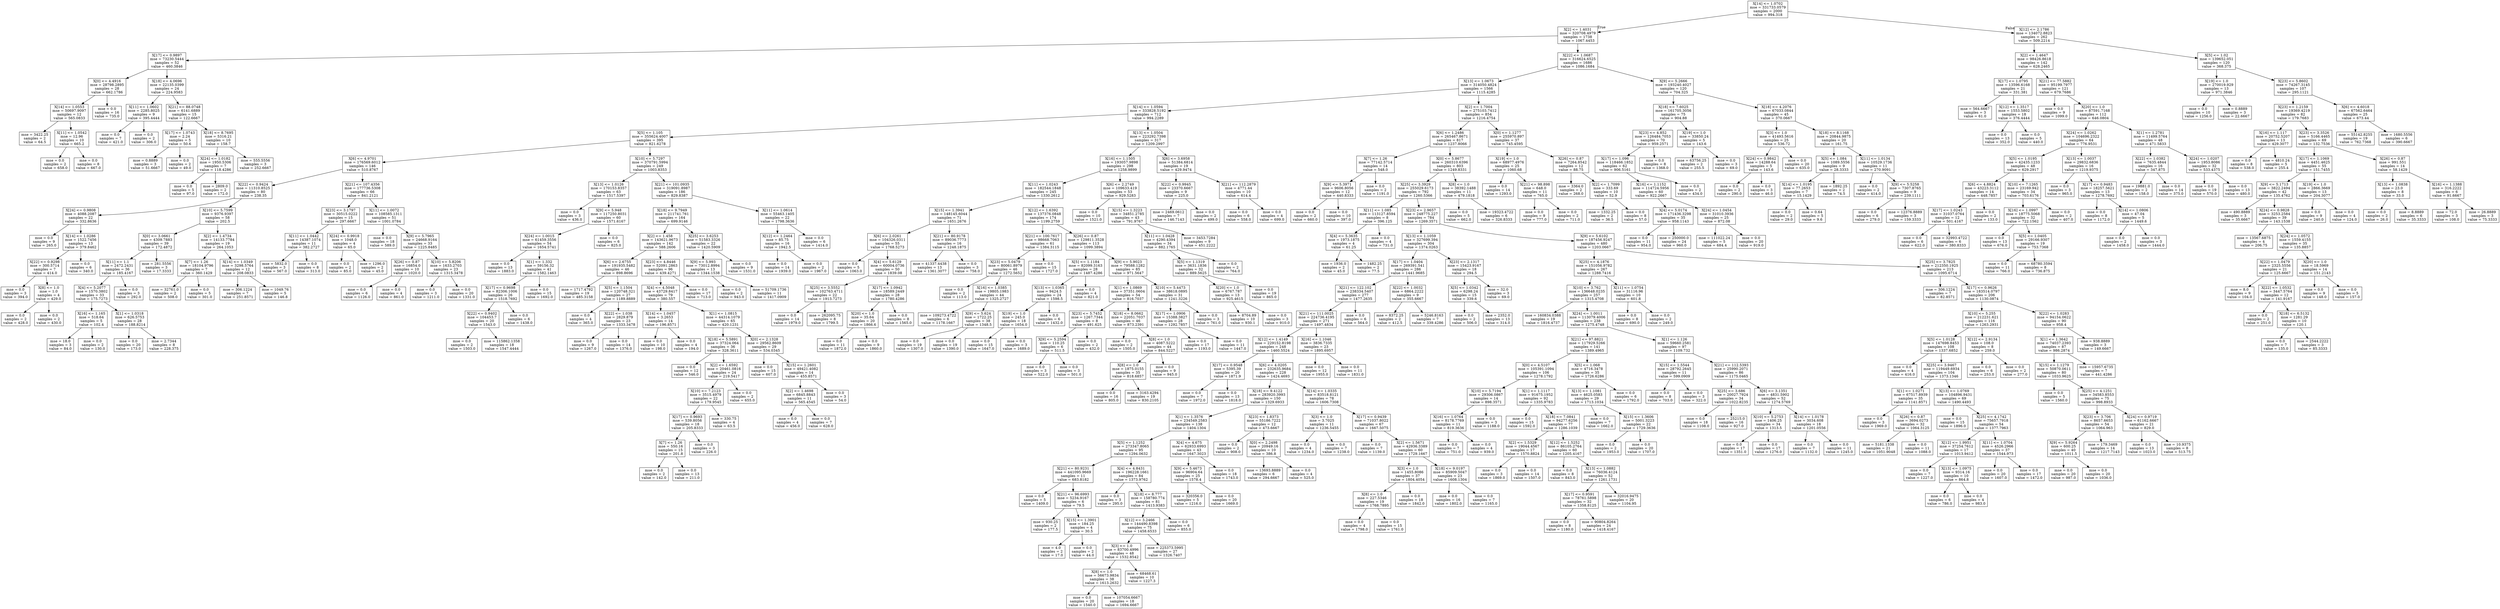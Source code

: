 digraph Tree {
node [shape=box] ;
0 [label="X[14] <= 1.0702\nmse = 331733.0579\nsamples = 2000\nvalue = 994.318"] ;
1 [label="X[2] <= 1.4031\nmse = 320708.4979\nsamples = 1738\nvalue = 1067.4453"] ;
0 -> 1 [labeldistance=2.5, labelangle=45, headlabel="True"] ;
2 [label="X[17] <= 0.9897\nmse = 73230.5444\nsamples = 52\nvalue = 460.3846"] ;
1 -> 2 ;
3 [label="X[0] <= 4.4916\nmse = 28798.2895\nsamples = 28\nvalue = 662.1786"] ;
2 -> 3 ;
4 [label="X[14] <= 1.0553\nmse = 50697.9097\nsamples = 12\nvalue = 565.0833"] ;
3 -> 4 ;
5 [label="mse = 3422.25\nsamples = 2\nvalue = 64.5"] ;
4 -> 5 ;
6 [label="X[11] <= 1.0542\nmse = 12.96\nsamples = 10\nvalue = 665.2"] ;
4 -> 6 ;
7 [label="mse = 0.0\nsamples = 2\nvalue = 658.0"] ;
6 -> 7 ;
8 [label="mse = 0.0\nsamples = 8\nvalue = 667.0"] ;
6 -> 8 ;
9 [label="mse = 0.0\nsamples = 16\nvalue = 735.0"] ;
3 -> 9 ;
10 [label="X[18] <= 4.0696\nmse = 22135.0399\nsamples = 24\nvalue = 224.9583"] ;
2 -> 10 ;
11 [label="X[11] <= 1.0602\nmse = 2285.8025\nsamples = 9\nvalue = 395.4444"] ;
10 -> 11 ;
12 [label="mse = 0.0\nsamples = 7\nvalue = 421.0"] ;
11 -> 12 ;
13 [label="mse = 0.0\nsamples = 2\nvalue = 306.0"] ;
11 -> 13 ;
14 [label="X[21] <= 88.0748\nmse = 6141.6889\nsamples = 15\nvalue = 122.6667"] ;
10 -> 14 ;
15 [label="X[17] <= 1.0743\nmse = 2.24\nsamples = 5\nvalue = 50.6"] ;
14 -> 15 ;
16 [label="mse = 0.8889\nsamples = 3\nvalue = 51.6667"] ;
15 -> 16 ;
17 [label="mse = 0.0\nsamples = 2\nvalue = 49.0"] ;
15 -> 17 ;
18 [label="X[18] <= 8.7695\nmse = 5316.21\nsamples = 10\nvalue = 158.7"] ;
14 -> 18 ;
19 [label="X[24] <= 1.0182\nmse = 1950.5306\nsamples = 7\nvalue = 118.4286"] ;
18 -> 19 ;
20 [label="mse = 0.0\nsamples = 5\nvalue = 97.0"] ;
19 -> 20 ;
21 [label="mse = 2809.0\nsamples = 2\nvalue = 172.0"] ;
19 -> 21 ;
22 [label="mse = 555.5556\nsamples = 3\nvalue = 252.6667"] ;
18 -> 22 ;
23 [label="X[22] <= 1.0687\nmse = 316624.6525\nsamples = 1686\nvalue = 1086.1684"] ;
1 -> 23 ;
24 [label="X[13] <= 1.0673\nmse = 314050.4824\nsamples = 1566\nvalue = 1115.4285"] ;
23 -> 24 ;
25 [label="X[14] <= 1.0594\nmse = 333828.5192\nsamples = 712\nvalue = 994.2289"] ;
24 -> 25 ;
26 [label="X[5] <= 1.105\nmse = 355624.4007\nsamples = 395\nvalue = 821.6278"] ;
25 -> 26 ;
27 [label="X[6] <= 4.9701\nmse = 176569.6012\nsamples = 146\nvalue = 510.8767"] ;
26 -> 27 ;
28 [label="X[22] <= 0.9424\nmse = 11310.8525\nsamples = 80\nvalue = 238.35"] ;
27 -> 28 ;
29 [label="X[24] <= 0.9808\nmse = 4088.2087\nsamples = 22\nvalue = 332.8636"] ;
28 -> 29 ;
30 [label="mse = 0.0\nsamples = 9\nvalue = 265.0"] ;
29 -> 30 ;
31 [label="X[14] <= 1.0286\nmse = 1522.7456\nsamples = 13\nvalue = 379.8462"] ;
29 -> 31 ;
32 [label="X[22] <= 0.9298\nmse = 300.5714\nsamples = 7\nvalue = 414.0"] ;
31 -> 32 ;
33 [label="mse = 0.0\nsamples = 3\nvalue = 394.0"] ;
32 -> 33 ;
34 [label="X[8] <= 1.0\nmse = 1.0\nsamples = 4\nvalue = 429.0"] ;
32 -> 34 ;
35 [label="mse = 0.0\nsamples = 2\nvalue = 428.0"] ;
34 -> 35 ;
36 [label="mse = 0.0\nsamples = 2\nvalue = 430.0"] ;
34 -> 36 ;
37 [label="mse = 0.0\nsamples = 6\nvalue = 340.0"] ;
31 -> 37 ;
38 [label="X[10] <= 5.7599\nmse = 9376.9397\nsamples = 58\nvalue = 202.5"] ;
28 -> 38 ;
39 [label="X[0] <= 3.0661\nmse = 4309.7883\nsamples = 39\nvalue = 172.4872"] ;
38 -> 39 ;
40 [label="X[11] <= 1.1\nmse = 2472.2431\nsamples = 36\nvalue = 185.4167"] ;
39 -> 40 ;
41 [label="X[4] <= 5.2077\nmse = 1570.3802\nsamples = 33\nvalue = 175.7273"] ;
40 -> 41 ;
42 [label="X[16] <= 1.165\nmse = 518.64\nsamples = 5\nvalue = 102.4"] ;
41 -> 42 ;
43 [label="mse = 18.0\nsamples = 3\nvalue = 84.0"] ;
42 -> 43 ;
44 [label="mse = 0.0\nsamples = 2\nvalue = 130.0"] ;
42 -> 44 ;
45 [label="X[1] <= 1.0318\nmse = 626.5753\nsamples = 28\nvalue = 188.8214"] ;
41 -> 45 ;
46 [label="mse = 0.0\nsamples = 20\nvalue = 173.0"] ;
45 -> 46 ;
47 [label="mse = 2.7344\nsamples = 8\nvalue = 228.375"] ;
45 -> 47 ;
48 [label="mse = 0.0\nsamples = 3\nvalue = 292.0"] ;
40 -> 48 ;
49 [label="mse = 281.5556\nsamples = 3\nvalue = 17.3333"] ;
39 -> 49 ;
50 [label="X[2] <= 1.4734\nmse = 14133.7784\nsamples = 19\nvalue = 264.1053"] ;
38 -> 50 ;
51 [label="X[7] <= 1.26\nmse = 18104.9796\nsamples = 7\nvalue = 360.1429"] ;
50 -> 51 ;
52 [label="mse = 32761.0\nsamples = 2\nvalue = 508.0"] ;
51 -> 52 ;
53 [label="mse = 0.0\nsamples = 5\nvalue = 301.0"] ;
51 -> 53 ;
54 [label="X[14] <= 1.0349\nmse = 3298.5764\nsamples = 12\nvalue = 208.0833"] ;
50 -> 54 ;
55 [label="mse = 306.1224\nsamples = 7\nvalue = 251.8571"] ;
54 -> 55 ;
56 [label="mse = 1049.76\nsamples = 5\nvalue = 146.8"] ;
54 -> 56 ;
57 [label="X[21] <= 107.4356\nmse = 177736.5308\nsamples = 66\nvalue = 841.2121"] ;
27 -> 57 ;
58 [label="X[23] <= 3.1797\nmse = 30515.0222\nsamples = 15\nvalue = 297.6667"] ;
57 -> 58 ;
59 [label="X[11] <= 1.0442\nmse = 14387.1074\nsamples = 11\nvalue = 382.2727"] ;
58 -> 59 ;
60 [label="mse = 5832.0\nsamples = 3\nvalue = 567.0"] ;
59 -> 60 ;
61 [label="mse = 0.0\nsamples = 8\nvalue = 313.0"] ;
59 -> 61 ;
62 [label="X[24] <= 0.9918\nmse = 1048.0\nsamples = 4\nvalue = 65.0"] ;
58 -> 62 ;
63 [label="mse = 0.0\nsamples = 2\nvalue = 85.0"] ;
62 -> 63 ;
64 [label="mse = 1296.0\nsamples = 2\nvalue = 45.0"] ;
62 -> 64 ;
65 [label="X[11] <= 1.0072\nmse = 108585.1311\nsamples = 51\nvalue = 1001.0784"] ;
57 -> 65 ;
66 [label="mse = 0.0\nsamples = 18\nvalue = 589.0"] ;
65 -> 66 ;
67 [label="X[9] <= 5.7965\nmse = 24668.9164\nsamples = 33\nvalue = 1225.8485"] ;
65 -> 67 ;
68 [label="X[26] <= 0.87\nmse = 16854.0\nsamples = 10\nvalue = 1020.0"] ;
67 -> 68 ;
69 [label="mse = 0.0\nsamples = 6\nvalue = 1126.0"] ;
68 -> 69 ;
70 [label="mse = 0.0\nsamples = 4\nvalue = 861.0"] ;
68 -> 70 ;
71 [label="X[10] <= 5.8206\nmse = 1633.2703\nsamples = 23\nvalue = 1315.3478"] ;
67 -> 71 ;
72 [label="mse = 0.0\nsamples = 3\nvalue = 1211.0"] ;
71 -> 72 ;
73 [label="mse = 0.0\nsamples = 20\nvalue = 1331.0"] ;
71 -> 73 ;
74 [label="X[10] <= 5.7297\nmse = 370791.5994\nsamples = 249\nvalue = 1003.8353"] ;
26 -> 74 ;
75 [label="X[13] <= 1.0126\nmse = 170153.8357\nsamples = 63\nvalue = 1517.5397"] ;
74 -> 75 ;
76 [label="mse = 0.0\nsamples = 3\nvalue = 436.0"] ;
75 -> 76 ;
77 [label="X[9] <= 5.948\nmse = 117250.8031\nsamples = 60\nvalue = 1571.6167"] ;
75 -> 77 ;
78 [label="X[24] <= 1.0015\nmse = 61459.3556\nsamples = 54\nvalue = 1654.5741"] ;
77 -> 78 ;
79 [label="mse = 0.0\nsamples = 13\nvalue = 1883.0"] ;
78 -> 79 ;
80 [label="X[1] <= 1.332\nmse = 59156.32\nsamples = 41\nvalue = 1582.1463"] ;
78 -> 80 ;
81 [label="X[17] <= 0.9698\nmse = 82306.1006\nsamples = 26\nvalue = 1518.7692"] ;
80 -> 81 ;
82 [label="X[22] <= 0.9402\nmse = 104453.7\nsamples = 20\nvalue = 1543.0"] ;
81 -> 82 ;
83 [label="mse = 0.0\nsamples = 2\nvalue = 1503.0"] ;
82 -> 83 ;
84 [label="mse = 115862.1358\nsamples = 18\nvalue = 1547.4444"] ;
82 -> 84 ;
85 [label="mse = 0.0\nsamples = 6\nvalue = 1438.0"] ;
81 -> 85 ;
86 [label="mse = 0.0\nsamples = 15\nvalue = 1692.0"] ;
80 -> 86 ;
87 [label="mse = 0.0\nsamples = 6\nvalue = 825.0"] ;
77 -> 87 ;
88 [label="X[21] <= 101.0935\nmse = 319091.8987\nsamples = 186\nvalue = 829.8387"] ;
74 -> 88 ;
89 [label="X[18] <= 9.7949\nmse = 211741.761\nsamples = 164\nvalue = 699.9146"] ;
88 -> 89 ;
90 [label="X[2] <= 1.458\nmse = 143621.9673\nsamples = 142\nvalue = 588.2606"] ;
89 -> 90 ;
91 [label="X[6] <= 2.6755\nmse = 191935.5482\nsamples = 46\nvalue = 898.8696"] ;
90 -> 91 ;
92 [label="mse = 1717.4792\nsamples = 19\nvalue = 485.3158"] ;
91 -> 92 ;
93 [label="X[5] <= 1.1504\nmse = 120748.321\nsamples = 27\nvalue = 1189.8889"] ;
91 -> 93 ;
94 [label="mse = 0.0\nsamples = 4\nvalue = 365.0"] ;
93 -> 94 ;
95 [label="X[22] <= 1.038\nmse = 2829.879\nsamples = 23\nvalue = 1333.3478"] ;
93 -> 95 ;
96 [label="mse = 0.0\nsamples = 9\nvalue = 1267.0"] ;
95 -> 96 ;
97 [label="mse = 0.0\nsamples = 14\nvalue = 1376.0"] ;
95 -> 97 ;
98 [label="X[23] <= 4.8446\nmse = 52091.2863\nsamples = 96\nvalue = 439.4271"] ;
90 -> 98 ;
99 [label="X[4] <= 4.5048\nmse = 43729.8417\nsamples = 79\nvalue = 380.557"] ;
98 -> 99 ;
100 [label="X[14] <= 1.0457\nmse = 3.2653\nsamples = 14\nvalue = 196.8571"] ;
99 -> 100 ;
101 [label="mse = 0.0\nsamples = 10\nvalue = 198.0"] ;
100 -> 101 ;
102 [label="mse = 0.0\nsamples = 4\nvalue = 194.0"] ;
100 -> 102 ;
103 [label="X[1] <= 1.0815\nmse = 44314.1079\nsamples = 65\nvalue = 420.1231"] ;
99 -> 103 ;
104 [label="X[18] <= 5.5891\nmse = 37324.064\nsamples = 36\nvalue = 328.3611"] ;
103 -> 104 ;
105 [label="mse = 0.0\nsamples = 12\nvalue = 546.0"] ;
104 -> 105 ;
106 [label="X[2] <= 1.6592\nmse = 20461.0816\nsamples = 24\nvalue = 219.5417"] ;
104 -> 106 ;
107 [label="X[10] <= 7.2123\nmse = 3515.4979\nsamples = 22\nvalue = 179.9545"] ;
106 -> 107 ;
108 [label="X[17] <= 0.9693\nmse = 539.8056\nsamples = 18\nvalue = 205.8333"] ;
107 -> 108 ;
109 [label="X[7] <= 1.26\nmse = 550.16\nsamples = 15\nvalue = 201.8"] ;
108 -> 109 ;
110 [label="mse = 0.0\nsamples = 2\nvalue = 142.0"] ;
109 -> 110 ;
111 [label="mse = 0.0\nsamples = 13\nvalue = 211.0"] ;
109 -> 111 ;
112 [label="mse = 0.0\nsamples = 3\nvalue = 226.0"] ;
108 -> 112 ;
113 [label="mse = 330.75\nsamples = 4\nvalue = 63.5"] ;
107 -> 113 ;
114 [label="mse = 0.0\nsamples = 2\nvalue = 655.0"] ;
106 -> 114 ;
115 [label="X[0] <= 2.1328\nmse = 29562.8609\nsamples = 29\nvalue = 534.0345"] ;
103 -> 115 ;
116 [label="mse = 0.0\nsamples = 15\nvalue = 607.0"] ;
115 -> 116 ;
117 [label="X[15] <= 1.2601\nmse = 49421.4082\nsamples = 14\nvalue = 455.8571"] ;
115 -> 117 ;
118 [label="X[2] <= 1.4698\nmse = 6845.8843\nsamples = 11\nvalue = 565.4545"] ;
117 -> 118 ;
119 [label="mse = 0.0\nsamples = 4\nvalue = 456.0"] ;
118 -> 119 ;
120 [label="mse = 0.0\nsamples = 7\nvalue = 628.0"] ;
118 -> 120 ;
121 [label="mse = 0.0\nsamples = 3\nvalue = 54.0"] ;
117 -> 121 ;
122 [label="mse = 0.0\nsamples = 17\nvalue = 713.0"] ;
98 -> 122 ;
123 [label="X[25] <= 3.6253\nmse = 51583.3326\nsamples = 22\nvalue = 1420.5909"] ;
89 -> 123 ;
124 [label="X[9] <= 5.993\nmse = 73012.8994\nsamples = 13\nvalue = 1344.1538"] ;
123 -> 124 ;
125 [label="mse = 0.0\nsamples = 2\nvalue = 943.0"] ;
124 -> 125 ;
126 [label="mse = 51709.1736\nsamples = 11\nvalue = 1417.0909"] ;
124 -> 126 ;
127 [label="mse = 0.0\nsamples = 9\nvalue = 1531.0"] ;
123 -> 127 ;
128 [label="X[11] <= 1.0614\nmse = 55463.1405\nsamples = 22\nvalue = 1798.3636"] ;
88 -> 128 ;
129 [label="X[12] <= 1.2464\nmse = 85.75\nsamples = 16\nvalue = 1942.5"] ;
128 -> 129 ;
130 [label="mse = 0.0\nsamples = 14\nvalue = 1939.0"] ;
129 -> 130 ;
131 [label="mse = 0.0\nsamples = 2\nvalue = 1967.0"] ;
129 -> 131 ;
132 [label="mse = 0.0\nsamples = 6\nvalue = 1414.0"] ;
128 -> 132 ;
133 [label="X[13] <= 1.0504\nmse = 223292.7398\nsamples = 317\nvalue = 1209.2997"] ;
25 -> 133 ;
134 [label="X[16] <= 1.1505\nmse = 193057.9898\nsamples = 298\nvalue = 1258.9899"] ;
133 -> 134 ;
135 [label="X[11] <= 1.0243\nmse = 182544.1848\nsamples = 245\nvalue = 1330.2612"] ;
134 -> 135 ;
136 [label="X[15] <= 1.3941\nmse = 148145.6044\nsamples = 71\nvalue = 1651.2676"] ;
135 -> 136 ;
137 [label="X[6] <= 2.0261\nmse = 104326.0311\nsamples = 55\nvalue = 1768.5273"] ;
136 -> 137 ;
138 [label="mse = 0.0\nsamples = 5\nvalue = 1063.0"] ;
137 -> 138 ;
139 [label="X[4] <= 5.6129\nmse = 60004.0736\nsamples = 50\nvalue = 1839.08"] ;
137 -> 139 ;
140 [label="X[25] <= 3.5552\nmse = 102763.4711\nsamples = 22\nvalue = 1913.7273"] ;
139 -> 140 ;
141 [label="mse = 0.0\nsamples = 14\nvalue = 1979.0"] ;
140 -> 141 ;
142 [label="mse = 262095.75\nsamples = 8\nvalue = 1799.5"] ;
140 -> 142 ;
143 [label="X[17] <= 1.0942\nmse = 18589.2449\nsamples = 28\nvalue = 1780.4286"] ;
139 -> 143 ;
144 [label="X[20] <= 1.0\nmse = 35.64\nsamples = 20\nvalue = 1866.6"] ;
143 -> 144 ;
145 [label="mse = 0.0\nsamples = 11\nvalue = 1872.0"] ;
144 -> 145 ;
146 [label="mse = 0.0\nsamples = 9\nvalue = 1860.0"] ;
144 -> 146 ;
147 [label="mse = 0.0\nsamples = 8\nvalue = 1565.0"] ;
143 -> 147 ;
148 [label="X[21] <= 80.9178\nmse = 89036.7773\nsamples = 16\nvalue = 1248.1875"] ;
136 -> 148 ;
149 [label="mse = 41337.4438\nsamples = 13\nvalue = 1361.3077"] ;
148 -> 149 ;
150 [label="mse = 0.0\nsamples = 3\nvalue = 758.0"] ;
148 -> 150 ;
151 [label="X[12] <= 1.6392\nmse = 137376.0848\nsamples = 174\nvalue = 1199.2759"] ;
135 -> 151 ;
152 [label="X[21] <= 100.7617\nmse = 98668.7063\nsamples = 61\nvalue = 1384.3115"] ;
151 -> 152 ;
153 [label="X[23] <= 5.0479\nmse = 80061.8979\nsamples = 46\nvalue = 1272.5652"] ;
152 -> 153 ;
154 [label="mse = 0.0\nsamples = 2\nvalue = 113.0"] ;
153 -> 154 ;
155 [label="X[16] <= 1.0385\nmse = 19805.1983\nsamples = 44\nvalue = 1325.2727"] ;
153 -> 155 ;
156 [label="mse = 109273.4722\nsamples = 6\nvalue = 1178.1667"] ;
155 -> 156 ;
157 [label="X[9] <= 5.624\nmse = 1722.25\nsamples = 38\nvalue = 1348.5"] ;
155 -> 157 ;
158 [label="mse = 0.0\nsamples = 19\nvalue = 1307.0"] ;
157 -> 158 ;
159 [label="mse = 0.0\nsamples = 19\nvalue = 1390.0"] ;
157 -> 159 ;
160 [label="mse = 0.0\nsamples = 15\nvalue = 1727.0"] ;
152 -> 160 ;
161 [label="X[26] <= 0.87\nmse = 129811.3528\nsamples = 113\nvalue = 1099.3894"] ;
151 -> 161 ;
162 [label="X[5] <= 1.1184\nmse = 82099.3163\nsamples = 28\nvalue = 1487.4286"] ;
161 -> 162 ;
163 [label="X[13] <= 1.0365\nmse = 9424.5\nsamples = 24\nvalue = 1598.5"] ;
162 -> 163 ;
164 [label="X[19] <= 1.0\nmse = 245.0\nsamples = 18\nvalue = 1654.0"] ;
163 -> 164 ;
165 [label="mse = 0.0\nsamples = 15\nvalue = 1647.0"] ;
164 -> 165 ;
166 [label="mse = 0.0\nsamples = 3\nvalue = 1689.0"] ;
164 -> 166 ;
167 [label="mse = 0.0\nsamples = 6\nvalue = 1432.0"] ;
163 -> 167 ;
168 [label="mse = 0.0\nsamples = 4\nvalue = 821.0"] ;
162 -> 168 ;
169 [label="X[9] <= 5.9023\nmse = 79588.1282\nsamples = 85\nvalue = 971.5647"] ;
161 -> 169 ;
170 [label="X[1] <= 1.0869\nmse = 37351.0604\nsamples = 54\nvalue = 816.7037"] ;
169 -> 170 ;
171 [label="X[23] <= 5.7452\nmse = 1267.7344\nsamples = 8\nvalue = 491.625"] ;
170 -> 171 ;
172 [label="X[9] <= 5.2594\nmse = 110.25\nsamples = 6\nvalue = 511.5"] ;
171 -> 172 ;
173 [label="mse = 0.0\nsamples = 3\nvalue = 522.0"] ;
172 -> 173 ;
174 [label="mse = 0.0\nsamples = 3\nvalue = 501.0"] ;
172 -> 174 ;
175 [label="mse = 0.0\nsamples = 2\nvalue = 432.0"] ;
171 -> 175 ;
176 [label="X[18] <= 8.0662\nmse = 22051.7037\nsamples = 46\nvalue = 873.2391"] ;
170 -> 176 ;
177 [label="mse = 0.0\nsamples = 2\nvalue = 1505.0"] ;
176 -> 177 ;
178 [label="X[8] <= 1.0\nmse = 4087.5222\nsamples = 44\nvalue = 844.5227"] ;
176 -> 178 ;
179 [label="X[8] <= 1.0\nmse = 1875.0155\nsamples = 35\nvalue = 818.6857"] ;
178 -> 179 ;
180 [label="mse = 0.0\nsamples = 16\nvalue = 805.0"] ;
179 -> 180 ;
181 [label="mse = 3163.4294\nsamples = 19\nvalue = 830.2105"] ;
179 -> 181 ;
182 [label="mse = 0.0\nsamples = 9\nvalue = 945.0"] ;
178 -> 182 ;
183 [label="X[10] <= 5.4473\nmse = 38618.0895\nsamples = 31\nvalue = 1241.3226"] ;
169 -> 183 ;
184 [label="X[17] <= 1.0906\nmse = 15388.3827\nsamples = 28\nvalue = 1292.7857"] ;
183 -> 184 ;
185 [label="mse = 0.0\nsamples = 17\nvalue = 1193.0"] ;
184 -> 185 ;
186 [label="mse = 0.0\nsamples = 11\nvalue = 1447.0"] ;
184 -> 186 ;
187 [label="mse = 0.0\nsamples = 3\nvalue = 761.0"] ;
183 -> 187 ;
188 [label="X[6] <= 2.2749\nmse = 109633.419\nsamples = 53\nvalue = 929.5283"] ;
134 -> 188 ;
189 [label="mse = 0.0\nsamples = 10\nvalue = 1521.0"] ;
188 -> 189 ;
190 [label="X[15] <= 1.3223\nmse = 34851.2785\nsamples = 43\nvalue = 791.9767"] ;
188 -> 190 ;
191 [label="X[11] <= 1.0428\nmse = 4290.4394\nsamples = 34\nvalue = 882.1765"] ;
190 -> 191 ;
192 [label="X[5] <= 1.1319\nmse = 3631.1836\nsamples = 32\nvalue = 889.5625"] ;
191 -> 192 ;
193 [label="X[20] <= 1.0\nmse = 6767.787\nsamples = 13\nvalue = 925.4615"] ;
192 -> 193 ;
194 [label="mse = 8704.89\nsamples = 10\nvalue = 930.1"] ;
193 -> 194 ;
195 [label="mse = 0.0\nsamples = 3\nvalue = 910.0"] ;
193 -> 195 ;
196 [label="mse = 0.0\nsamples = 19\nvalue = 865.0"] ;
192 -> 196 ;
197 [label="mse = 0.0\nsamples = 2\nvalue = 764.0"] ;
191 -> 197 ;
198 [label="mse = 3453.7284\nsamples = 9\nvalue = 451.2222"] ;
190 -> 198 ;
199 [label="X[6] <= 3.6958\nmse = 51384.6814\nsamples = 19\nvalue = 429.9474"] ;
133 -> 199 ;
200 [label="X[22] <= 0.9945\nmse = 23370.6667\nsamples = 9\nvalue = 225.0"] ;
199 -> 200 ;
201 [label="mse = 2469.0612\nsamples = 7\nvalue = 146.7143"] ;
200 -> 201 ;
202 [label="mse = 0.0\nsamples = 2\nvalue = 499.0"] ;
200 -> 202 ;
203 [label="X[21] <= 112.2879\nmse = 4771.44\nsamples = 10\nvalue = 614.4"] ;
199 -> 203 ;
204 [label="mse = 0.0\nsamples = 6\nvalue = 558.0"] ;
203 -> 204 ;
205 [label="mse = 0.0\nsamples = 4\nvalue = 699.0"] ;
203 -> 205 ;
206 [label="X[2] <= 1.7004\nmse = 275103.7412\nsamples = 854\nvalue = 1216.4754"] ;
24 -> 206 ;
207 [label="X[6] <= 1.2486\nmse = 265467.8671\nsamples = 817\nvalue = 1237.8066"] ;
206 -> 207 ;
208 [label="X[7] <= 1.26\nmse = 77142.5714\nsamples = 14\nvalue = 548.0"] ;
207 -> 208 ;
209 [label="X[9] <= 5.3971\nmse = 9606.8056\nsamples = 12\nvalue = 440.8333"] ;
208 -> 209 ;
210 [label="mse = 0.0\nsamples = 2\nvalue = 660.0"] ;
209 -> 210 ;
211 [label="mse = 0.0\nsamples = 10\nvalue = 397.0"] ;
209 -> 211 ;
212 [label="mse = 0.0\nsamples = 2\nvalue = 1191.0"] ;
208 -> 212 ;
213 [label="X[0] <= 5.8677\nmse = 260310.6396\nsamples = 803\nvalue = 1249.8331"] ;
207 -> 213 ;
214 [label="X[25] <= 3.3929\nmse = 255029.6173\nsamples = 792\nvalue = 1260.5366"] ;
213 -> 214 ;
215 [label="X[11] <= 1.085\nmse = 113127.8594\nsamples = 8\nvalue = 396.125"] ;
214 -> 215 ;
216 [label="X[4] <= 5.3635\nmse = 1973.1875\nsamples = 4\nvalue = 61.25"] ;
215 -> 216 ;
217 [label="mse = 1936.0\nsamples = 2\nvalue = 45.0"] ;
216 -> 217 ;
218 [label="mse = 1482.25\nsamples = 2\nvalue = 77.5"] ;
216 -> 218 ;
219 [label="mse = 0.0\nsamples = 4\nvalue = 731.0"] ;
215 -> 219 ;
220 [label="X[23] <= 2.9657\nmse = 248775.227\nsamples = 784\nvalue = 1269.3571"] ;
214 -> 220 ;
221 [label="X[13] <= 1.1059\nmse = 327699.394\nsamples = 304\nvalue = 1374.0263"] ;
220 -> 221 ;
222 [label="X[17] <= 1.0404\nmse = 269391.541\nsamples = 286\nvalue = 1441.9685"] ;
221 -> 222 ;
223 [label="X[21] <= 122.102\nmse = 238334.5407\nsamples = 277\nvalue = 1477.2635"] ;
222 -> 223 ;
224 [label="X[21] <= 111.0025\nmse = 224736.4195\nsamples = 271\nvalue = 1497.4834"] ;
223 -> 224 ;
225 [label="X[12] <= 1.4149\nmse = 229152.8198\nsamples = 248\nvalue = 1460.5524"] ;
224 -> 225 ;
226 [label="X[17] <= 0.9548\nmse = 5395.39\nsamples = 20\nvalue = 1871.9"] ;
225 -> 226 ;
227 [label="mse = 0.0\nsamples = 7\nvalue = 1972.0"] ;
226 -> 227 ;
228 [label="mse = 0.0\nsamples = 13\nvalue = 1818.0"] ;
226 -> 228 ;
229 [label="X[6] <= 4.0205\nmse = 232635.9684\nsamples = 228\nvalue = 1424.4693"] ;
225 -> 229 ;
230 [label="X[18] <= 9.4122\nmse = 283920.3993\nsamples = 150\nvalue = 1329.6933"] ;
229 -> 230 ;
231 [label="X[1] <= 1.3576\nmse = 234549.2583\nsamples = 138\nvalue = 1404.1304"] ;
230 -> 231 ;
232 [label="X[5] <= 1.1252\nmse = 273347.8065\nsamples = 95\nvalue = 1294.0632"] ;
231 -> 232 ;
233 [label="X[21] <= 80.9231\nmse = 441095.9669\nsamples = 11\nvalue = 683.8182"] ;
232 -> 233 ;
234 [label="mse = 0.0\nsamples = 5\nvalue = 1409.0"] ;
233 -> 234 ;
235 [label="X[21] <= 96.6993\nmse = 5234.9167\nsamples = 6\nvalue = 79.5"] ;
233 -> 235 ;
236 [label="mse = 930.25\nsamples = 2\nvalue = 177.5"] ;
235 -> 236 ;
237 [label="X[15] <= 1.3901\nmse = 184.25\nsamples = 4\nvalue = 30.5"] ;
235 -> 237 ;
238 [label="mse = 4.0\nsamples = 2\nvalue = 17.0"] ;
237 -> 238 ;
239 [label="mse = 0.0\nsamples = 2\nvalue = 44.0"] ;
237 -> 239 ;
240 [label="X[4] <= 4.8431\nmse = 196228.1661\nsamples = 84\nvalue = 1373.9762"] ;
232 -> 240 ;
241 [label="mse = 0.0\nsamples = 3\nvalue = 295.0"] ;
240 -> 241 ;
242 [label="X[18] <= 8.777\nmse = 158780.774\nsamples = 81\nvalue = 1413.9383"] ;
240 -> 242 ;
243 [label="X[12] <= 3.2466\nmse = 144490.8398\nsamples = 75\nvalue = 1458.6533"] ;
242 -> 243 ;
244 [label="X[3] <= 1.0\nmse = 83700.4996\nsamples = 48\nvalue = 1532.8542"] ;
243 -> 244 ;
245 [label="X[8] <= 1.0\nmse = 56673.9834\nsamples = 38\nvalue = 1613.2632"] ;
244 -> 245 ;
246 [label="mse = 0.0\nsamples = 20\nvalue = 1540.0"] ;
245 -> 246 ;
247 [label="mse = 107054.6667\nsamples = 18\nvalue = 1694.6667"] ;
245 -> 247 ;
248 [label="mse = 68468.61\nsamples = 10\nvalue = 1227.3"] ;
244 -> 248 ;
249 [label="mse = 225373.5995\nsamples = 27\nvalue = 1326.7407"] ;
243 -> 249 ;
250 [label="mse = 0.0\nsamples = 6\nvalue = 855.0"] ;
242 -> 250 ;
251 [label="X[4] <= 4.675\nmse = 62933.6993\nsamples = 43\nvalue = 1647.3023"] ;
231 -> 251 ;
252 [label="X[9] <= 5.4673\nmse = 96904.64\nsamples = 25\nvalue = 1578.4"] ;
251 -> 252 ;
253 [label="mse = 320356.0\nsamples = 5\nvalue = 1216.0"] ;
252 -> 253 ;
254 [label="mse = 0.0\nsamples = 20\nvalue = 1669.0"] ;
252 -> 254 ;
255 [label="mse = 0.0\nsamples = 18\nvalue = 1743.0"] ;
251 -> 255 ;
256 [label="X[23] <= 1.8373\nmse = 55186.7222\nsamples = 12\nvalue = 473.6667"] ;
230 -> 256 ;
257 [label="mse = 0.0\nsamples = 2\nvalue = 908.0"] ;
256 -> 257 ;
258 [label="X[0] <= 2.2498\nmse = 20949.16\nsamples = 10\nvalue = 386.8"] ;
256 -> 258 ;
259 [label="mse = 13693.8889\nsamples = 6\nvalue = 294.6667"] ;
258 -> 259 ;
260 [label="mse = 0.0\nsamples = 4\nvalue = 525.0"] ;
258 -> 260 ;
261 [label="X[14] <= 1.0335\nmse = 83518.8121\nsamples = 78\nvalue = 1606.7308"] ;
229 -> 261 ;
262 [label="X[3] <= 1.0\nmse = 3.7025\nsamples = 11\nvalue = 1236.5455"] ;
261 -> 262 ;
263 [label="mse = 0.0\nsamples = 4\nvalue = 1234.0"] ;
262 -> 263 ;
264 [label="mse = 0.0\nsamples = 7\nvalue = 1238.0"] ;
262 -> 264 ;
265 [label="X[17] <= 0.9439\nmse = 71037.8022\nsamples = 67\nvalue = 1667.5075"] ;
261 -> 265 ;
266 [label="mse = 0.0\nsamples = 7\nvalue = 1139.0"] ;
265 -> 266 ;
267 [label="X[2] <= 1.5671\nmse = 42936.3389\nsamples = 60\nvalue = 1729.1667"] ;
265 -> 267 ;
268 [label="X[3] <= 1.0\nmse = 1455.8086\nsamples = 37\nvalue = 1804.4054"] ;
267 -> 268 ;
269 [label="X[8] <= 1.0\nmse = 227.5346\nsamples = 19\nvalue = 1768.7895"] ;
268 -> 269 ;
270 [label="mse = 0.0\nsamples = 4\nvalue = 1798.0"] ;
269 -> 270 ;
271 [label="mse = 0.0\nsamples = 15\nvalue = 1761.0"] ;
269 -> 271 ;
272 [label="mse = 0.0\nsamples = 18\nvalue = 1842.0"] ;
268 -> 272 ;
273 [label="X[18] <= 9.0197\nmse = 85909.5047\nsamples = 23\nvalue = 1608.1304"] ;
267 -> 273 ;
274 [label="mse = 0.0\nsamples = 16\nvalue = 1802.0"] ;
273 -> 274 ;
275 [label="mse = 0.0\nsamples = 7\nvalue = 1165.0"] ;
273 -> 275 ;
276 [label="X[16] <= 1.1046\nmse = 3836.7335\nsamples = 23\nvalue = 1895.6957"] ;
224 -> 276 ;
277 [label="mse = 0.0\nsamples = 12\nvalue = 1955.0"] ;
276 -> 277 ;
278 [label="mse = 0.0\nsamples = 11\nvalue = 1831.0"] ;
276 -> 278 ;
279 [label="mse = 0.0\nsamples = 6\nvalue = 564.0"] ;
223 -> 279 ;
280 [label="X[22] <= 1.0032\nmse = 6864.2222\nsamples = 9\nvalue = 355.6667"] ;
222 -> 280 ;
281 [label="mse = 8372.25\nsamples = 2\nvalue = 412.5"] ;
280 -> 281 ;
282 [label="mse = 5246.8163\nsamples = 7\nvalue = 339.4286"] ;
280 -> 282 ;
283 [label="X[23] <= 2.1317\nmse = 15423.9167\nsamples = 18\nvalue = 294.5"] ;
221 -> 283 ;
284 [label="X[5] <= 1.0342\nmse = 6298.24\nsamples = 15\nvalue = 339.6"] ;
283 -> 284 ;
285 [label="mse = 0.0\nsamples = 2\nvalue = 506.0"] ;
284 -> 285 ;
286 [label="mse = 2352.0\nsamples = 13\nvalue = 314.0"] ;
284 -> 286 ;
287 [label="mse = 32.0\nsamples = 3\nvalue = 69.0"] ;
283 -> 287 ;
288 [label="X[9] <= 5.6102\nmse = 187456.9247\nsamples = 480\nvalue = 1203.0667"] ;
220 -> 288 ;
289 [label="X[25] <= 4.1876\nmse = 151056.9782\nsamples = 267\nvalue = 1288.7416"] ;
288 -> 289 ;
290 [label="X[10] <= 3.762\nmse = 136648.0235\nsamples = 257\nvalue = 1315.4708"] ;
289 -> 290 ;
291 [label="mse = 160834.0388\nsamples = 19\nvalue = 1816.4737"] ;
290 -> 291 ;
292 [label="X[24] <= 1.0011\nmse = 113079.4006\nsamples = 238\nvalue = 1275.4748"] ;
290 -> 292 ;
293 [label="X[21] <= 97.8821\nmse = 117929.5266\nsamples = 141\nvalue = 1389.4965"] ;
292 -> 293 ;
294 [label="X[0] <= 4.5107\nmse = 105391.1094\nsamples = 106\nvalue = 1278.1792"] ;
293 -> 294 ;
295 [label="X[10] <= 5.7194\nmse = 29306.0867\nsamples = 14\nvalue = 898.3571"] ;
294 -> 295 ;
296 [label="X[16] <= 1.0764\nmse = 8178.7769\nsamples = 11\nvalue = 819.3636"] ;
295 -> 296 ;
297 [label="mse = 0.0\nsamples = 7\nvalue = 751.0"] ;
296 -> 297 ;
298 [label="mse = 0.0\nsamples = 4\nvalue = 939.0"] ;
296 -> 298 ;
299 [label="mse = 0.0\nsamples = 3\nvalue = 1188.0"] ;
295 -> 299 ;
300 [label="X[1] <= 1.1117\nmse = 91675.1952\nsamples = 92\nvalue = 1335.9783"] ;
294 -> 300 ;
301 [label="mse = 0.0\nsamples = 15\nvalue = 1592.0"] ;
300 -> 301 ;
302 [label="X[18] <= 7.0841\nmse = 94277.6256\nsamples = 77\nvalue = 1286.1039"] ;
300 -> 302 ;
303 [label="X[2] <= 1.5329\nmse = 19044.4567\nsamples = 17\nvalue = 1570.8824"] ;
302 -> 303 ;
304 [label="mse = 0.0\nsamples = 3\nvalue = 1869.0"] ;
303 -> 304 ;
305 [label="mse = 0.0\nsamples = 14\nvalue = 1507.0"] ;
303 -> 305 ;
306 [label="X[12] <= 1.5252\nmse = 86105.2764\nsamples = 60\nvalue = 1205.4167"] ;
302 -> 306 ;
307 [label="mse = 0.0\nsamples = 8\nvalue = 843.0"] ;
306 -> 307 ;
308 [label="X[13] <= 1.0882\nmse = 76036.4124\nsamples = 52\nvalue = 1261.1731"] ;
306 -> 308 ;
309 [label="X[17] <= 0.9591\nmse = 78761.5898\nsamples = 32\nvalue = 1358.8125"] ;
308 -> 309 ;
310 [label="mse = 0.0\nsamples = 8\nvalue = 1180.0"] ;
309 -> 310 ;
311 [label="mse = 90804.8264\nsamples = 24\nvalue = 1418.4167"] ;
309 -> 311 ;
312 [label="mse = 32016.9475\nsamples = 20\nvalue = 1104.95"] ;
308 -> 312 ;
313 [label="X[5] <= 1.068\nmse = 4716.3478\nsamples = 35\nvalue = 1726.6286"] ;
293 -> 313 ;
314 [label="X[13] <= 1.1081\nmse = 4625.0583\nsamples = 29\nvalue = 1713.1034"] ;
313 -> 314 ;
315 [label="mse = 0.0\nsamples = 7\nvalue = 1662.0"] ;
314 -> 315 ;
316 [label="X[15] <= 1.3606\nmse = 5001.3223\nsamples = 22\nvalue = 1729.3636"] ;
314 -> 316 ;
317 [label="mse = 0.0\nsamples = 2\nvalue = 1953.0"] ;
316 -> 317 ;
318 [label="mse = 0.0\nsamples = 20\nvalue = 1707.0"] ;
316 -> 318 ;
319 [label="mse = 0.0\nsamples = 6\nvalue = 1792.0"] ;
313 -> 319 ;
320 [label="X[1] <= 1.126\nmse = 59660.2581\nsamples = 97\nvalue = 1109.732"] ;
292 -> 320 ;
321 [label="X[15] <= 1.5544\nmse = 28792.2645\nsamples = 11\nvalue = 599.0909"] ;
320 -> 321 ;
322 [label="mse = 0.0\nsamples = 8\nvalue = 703.0"] ;
321 -> 322 ;
323 [label="mse = 0.0\nsamples = 3\nvalue = 322.0"] ;
321 -> 323 ;
324 [label="X[21] <= 112.5393\nmse = 25990.2071\nsamples = 86\nvalue = 1175.0465"] ;
320 -> 324 ;
325 [label="X[25] <= 3.686\nmse = 20027.7924\nsamples = 34\nvalue = 1022.8235"] ;
324 -> 325 ;
326 [label="mse = 0.0\nsamples = 18\nvalue = 1108.0"] ;
325 -> 326 ;
327 [label="mse = 25215.0\nsamples = 16\nvalue = 927.0"] ;
325 -> 327 ;
328 [label="X[6] <= 3.1351\nmse = 4831.5902\nsamples = 52\nvalue = 1274.5769"] ;
324 -> 328 ;
329 [label="X[10] <= 5.2753\nmse = 1406.25\nsamples = 34\nvalue = 1313.5"] ;
328 -> 329 ;
330 [label="mse = 0.0\nsamples = 17\nvalue = 1351.0"] ;
329 -> 330 ;
331 [label="mse = 0.0\nsamples = 17\nvalue = 1276.0"] ;
329 -> 331 ;
332 [label="X[14] <= 1.0178\nmse = 3034.608\nsamples = 18\nvalue = 1201.0556"] ;
328 -> 332 ;
333 [label="mse = 0.0\nsamples = 7\nvalue = 1132.0"] ;
332 -> 333 ;
334 [label="mse = 0.0\nsamples = 11\nvalue = 1245.0"] ;
332 -> 334 ;
335 [label="X[11] <= 1.0754\nmse = 31116.96\nsamples = 10\nvalue = 601.8"] ;
289 -> 335 ;
336 [label="mse = 0.0\nsamples = 8\nvalue = 690.0"] ;
335 -> 336 ;
337 [label="mse = 0.0\nsamples = 2\nvalue = 249.0"] ;
335 -> 337 ;
338 [label="X[25] <= 3.7825\nmse = 212350.1925\nsamples = 213\nvalue = 1095.6714"] ;
288 -> 338 ;
339 [label="mse = 306.1224\nsamples = 7\nvalue = 82.8571"] ;
338 -> 339 ;
340 [label="X[17] <= 0.9626\nmse = 183514.0797\nsamples = 206\nvalue = 1130.0874"] ;
338 -> 340 ;
341 [label="X[10] <= 5.255\nmse = 212231.621\nsamples = 116\nvalue = 1263.2931"] ;
340 -> 341 ;
342 [label="X[5] <= 1.0128\nmse = 147698.8453\nsamples = 108\nvalue = 1337.6852"] ;
341 -> 342 ;
343 [label="mse = 0.0\nsamples = 4\nvalue = 416.0"] ;
342 -> 343 ;
344 [label="X[25] <= 3.9467\nmse = 119449.6934\nsamples = 104\nvalue = 1373.1346"] ;
342 -> 344 ;
345 [label="X[1] <= 1.0271\nmse = 67517.8939\nsamples = 35\nvalue = 1141.8571"] ;
344 -> 345 ;
346 [label="mse = 0.0\nsamples = 3\nvalue = 1969.0"] ;
345 -> 346 ;
347 [label="X[26] <= 0.87\nmse = 3694.0273\nsamples = 32\nvalue = 1064.3125"] ;
345 -> 347 ;
348 [label="mse = 5181.1338\nsamples = 21\nvalue = 1051.9048"] ;
347 -> 348 ;
349 [label="mse = 0.0\nsamples = 11\nvalue = 1088.0"] ;
347 -> 349 ;
350 [label="X[13] <= 1.0769\nmse = 104896.9431\nsamples = 69\nvalue = 1490.4493"] ;
344 -> 350 ;
351 [label="mse = 0.0\nsamples = 15\nvalue = 1896.0"] ;
350 -> 351 ;
352 [label="X[25] <= 4.1742\nmse = 75657.7918\nsamples = 54\nvalue = 1377.7963"] ;
350 -> 352 ;
353 [label="X[12] <= 1.9951\nmse = 37254.7612\nsamples = 17\nvalue = 1013.9412"] ;
352 -> 353 ;
354 [label="mse = 0.0\nsamples = 7\nvalue = 1227.0"] ;
353 -> 354 ;
355 [label="X[13] <= 1.0975\nmse = 9314.16\nsamples = 10\nvalue = 864.8"] ;
353 -> 355 ;
356 [label="mse = 0.0\nsamples = 6\nvalue = 786.0"] ;
355 -> 356 ;
357 [label="mse = 0.0\nsamples = 4\nvalue = 983.0"] ;
355 -> 357 ;
358 [label="X[11] <= 1.0704\nmse = 4526.2966\nsamples = 37\nvalue = 1544.973"] ;
352 -> 358 ;
359 [label="mse = 0.0\nsamples = 20\nvalue = 1607.0"] ;
358 -> 359 ;
360 [label="mse = 0.0\nsamples = 17\nvalue = 1472.0"] ;
358 -> 360 ;
361 [label="X[12] <= 2.9134\nmse = 108.0\nsamples = 8\nvalue = 259.0"] ;
341 -> 361 ;
362 [label="mse = 0.0\nsamples = 6\nvalue = 253.0"] ;
361 -> 362 ;
363 [label="mse = 0.0\nsamples = 2\nvalue = 277.0"] ;
361 -> 363 ;
364 [label="X[22] <= 1.0283\nmse = 94154.0622\nsamples = 90\nvalue = 958.4"] ;
340 -> 364 ;
365 [label="X[1] <= 1.3642\nmse = 74037.2393\nsamples = 87\nvalue = 986.2874"] ;
364 -> 365 ;
366 [label="X[15] <= 1.1279\nmse = 50870.0611\nsamples = 80\nvalue = 1033.9625"] ;
365 -> 366 ;
367 [label="mse = 0.0\nsamples = 5\nvalue = 1560.0"] ;
366 -> 367 ;
368 [label="X[25] <= 4.1251\nmse = 34583.8553\nsamples = 75\nvalue = 998.8933"] ;
366 -> 368 ;
369 [label="X[23] <= 3.706\nmse = 8657.6653\nsamples = 54\nvalue = 1064.963"] ;
368 -> 369 ;
370 [label="X[9] <= 5.9264\nmse = 600.25\nsamples = 40\nvalue = 1011.5"] ;
369 -> 370 ;
371 [label="mse = 0.0\nsamples = 20\nvalue = 987.0"] ;
370 -> 371 ;
372 [label="mse = 0.0\nsamples = 20\nvalue = 1036.0"] ;
370 -> 372 ;
373 [label="mse = 179.3469\nsamples = 14\nvalue = 1217.7143"] ;
369 -> 373 ;
374 [label="X[24] <= 0.9719\nmse = 61162.6667\nsamples = 21\nvalue = 829.0"] ;
368 -> 374 ;
375 [label="mse = 0.0\nsamples = 13\nvalue = 1023.0"] ;
374 -> 375 ;
376 [label="mse = 10.9375\nsamples = 8\nvalue = 513.75"] ;
374 -> 376 ;
377 [label="mse = 15957.6735\nsamples = 7\nvalue = 441.4286"] ;
365 -> 377 ;
378 [label="mse = 938.8889\nsamples = 3\nvalue = 149.6667"] ;
364 -> 378 ;
379 [label="X[8] <= 1.0\nmse = 38392.1488\nsamples = 11\nvalue = 479.1818"] ;
213 -> 379 ;
380 [label="mse = 0.0\nsamples = 5\nvalue = 662.0"] ;
379 -> 380 ;
381 [label="mse = 19323.4722\nsamples = 6\nvalue = 326.8333"] ;
379 -> 381 ;
382 [label="X[0] <= 1.1277\nmse = 255970.897\nsamples = 37\nvalue = 745.4595"] ;
206 -> 382 ;
383 [label="X[19] <= 1.0\nmse = 68977.4976\nsamples = 25\nvalue = 1060.68"] ;
382 -> 383 ;
384 [label="mse = 0.0\nsamples = 14\nvalue = 1293.0"] ;
383 -> 384 ;
385 [label="X[21] <= 98.898\nmse = 648.0\nsamples = 11\nvalue = 765.0"] ;
383 -> 385 ;
386 [label="mse = 0.0\nsamples = 9\nvalue = 777.0"] ;
385 -> 386 ;
387 [label="mse = 0.0\nsamples = 2\nvalue = 711.0"] ;
385 -> 387 ;
388 [label="X[26] <= 0.87\nmse = 7264.8542\nsamples = 12\nvalue = 88.75"] ;
382 -> 388 ;
389 [label="mse = 3364.0\nsamples = 2\nvalue = 268.0"] ;
388 -> 389 ;
390 [label="X[2] <= 1.7099\nmse = 333.69\nsamples = 10\nvalue = 52.9"] ;
388 -> 390 ;
391 [label="mse = 1332.25\nsamples = 2\nvalue = 36.5"] ;
390 -> 391 ;
392 [label="mse = 0.0\nsamples = 8\nvalue = 57.0"] ;
390 -> 392 ;
393 [label="X[9] <= 5.2666\nmse = 193240.4027\nsamples = 120\nvalue = 704.325"] ;
23 -> 393 ;
394 [label="X[18] <= 7.6025\nmse = 161705.3056\nsamples = 75\nvalue = 904.88"] ;
393 -> 394 ;
395 [label="X[23] <= 4.852\nmse = 126484.7053\nsamples = 70\nvalue = 959.2571"] ;
394 -> 395 ;
396 [label="X[17] <= 1.096\nmse = 118466.1852\nsamples = 62\nvalue = 906.5161"] ;
395 -> 396 ;
397 [label="X[16] <= 1.1152\nmse = 114724.5956\nsamples = 60\nvalue = 922.2667"] ;
396 -> 397 ;
398 [label="X[4] <= 5.0174\nmse = 171436.3298\nsamples = 35\nvalue = 958.1143"] ;
397 -> 398 ;
399 [label="mse = 0.0\nsamples = 11\nvalue = 954.0"] ;
398 -> 399 ;
400 [label="mse = 250000.0\nsamples = 24\nvalue = 960.0"] ;
398 -> 400 ;
401 [label="X[24] <= 1.0454\nmse = 31010.3936\nsamples = 25\nvalue = 872.08"] ;
397 -> 401 ;
402 [label="mse = 111022.24\nsamples = 5\nvalue = 684.4"] ;
401 -> 402 ;
403 [label="mse = 0.0\nsamples = 20\nvalue = 919.0"] ;
401 -> 403 ;
404 [label="mse = 0.0\nsamples = 2\nvalue = 434.0"] ;
396 -> 404 ;
405 [label="mse = 0.0\nsamples = 8\nvalue = 1368.0"] ;
395 -> 405 ;
406 [label="X[19] <= 1.0\nmse = 33850.24\nsamples = 5\nvalue = 143.6"] ;
394 -> 406 ;
407 [label="mse = 63756.25\nsamples = 2\nvalue = 255.5"] ;
406 -> 407 ;
408 [label="mse = 0.0\nsamples = 3\nvalue = 69.0"] ;
406 -> 408 ;
409 [label="X[18] <= 4.2076\nmse = 67033.0844\nsamples = 45\nvalue = 370.0667"] ;
393 -> 409 ;
410 [label="X[3] <= 1.0\nmse = 41493.5616\nsamples = 25\nvalue = 536.72"] ;
409 -> 410 ;
411 [label="X[24] <= 0.9842\nmse = 14288.64\nsamples = 5\nvalue = 143.6"] ;
410 -> 411 ;
412 [label="mse = 0.0\nsamples = 2\nvalue = 290.0"] ;
411 -> 412 ;
413 [label="mse = 0.0\nsamples = 3\nvalue = 46.0"] ;
411 -> 413 ;
414 [label="mse = 0.0\nsamples = 20\nvalue = 635.0"] ;
410 -> 414 ;
415 [label="X[18] <= 8.1168\nmse = 20844.9875\nsamples = 20\nvalue = 161.75"] ;
409 -> 415 ;
416 [label="X[5] <= 1.084\nmse = 1089.5556\nsamples = 9\nvalue = 28.3333"] ;
415 -> 416 ;
417 [label="X[14] <= 1.0195\nmse = 77.2653\nsamples = 7\nvalue = 15.1429"] ;
416 -> 417 ;
418 [label="mse = 0.0\nsamples = 2\nvalue = 29.0"] ;
417 -> 418 ;
419 [label="mse = 0.64\nsamples = 5\nvalue = 9.6"] ;
417 -> 419 ;
420 [label="mse = 1892.25\nsamples = 2\nvalue = 74.5"] ;
416 -> 420 ;
421 [label="X[11] <= 1.0134\nmse = 10529.1736\nsamples = 11\nvalue = 270.9091"] ;
415 -> 421 ;
422 [label="mse = 0.0\nsamples = 2\nvalue = 414.0"] ;
421 -> 422 ;
423 [label="X[9] <= 5.5258\nmse = 7307.8765\nsamples = 9\nvalue = 239.1111"] ;
421 -> 423 ;
424 [label="mse = 0.0\nsamples = 6\nvalue = 279.0"] ;
423 -> 424 ;
425 [label="mse = 12376.8889\nsamples = 3\nvalue = 159.3333"] ;
423 -> 425 ;
426 [label="X[12] <= 2.1786\nmse = 134072.8823\nsamples = 262\nvalue = 509.2214"] ;
0 -> 426 [labeldistance=2.5, labelangle=-45, headlabel="False"] ;
427 [label="X[2] <= 1.4647\nmse = 98426.8618\nsamples = 142\nvalue = 628.2465"] ;
426 -> 427 ;
428 [label="X[17] <= 1.0795\nmse = 13596.6168\nsamples = 21\nvalue = 331.381"] ;
427 -> 428 ;
429 [label="mse = 564.6667\nsamples = 3\nvalue = 61.0"] ;
428 -> 429 ;
430 [label="X[12] <= 1.3517\nmse = 1553.5802\nsamples = 18\nvalue = 376.4444"] ;
428 -> 430 ;
431 [label="mse = 0.0\nsamples = 13\nvalue = 352.0"] ;
430 -> 431 ;
432 [label="mse = 0.0\nsamples = 5\nvalue = 440.0"] ;
430 -> 432 ;
433 [label="X[21] <= 77.5882\nmse = 95199.7977\nsamples = 121\nvalue = 679.7686"] ;
427 -> 433 ;
434 [label="mse = 0.0\nsamples = 9\nvalue = 1099.0"] ;
433 -> 434 ;
435 [label="X[20] <= 1.0\nmse = 87591.7168\nsamples = 112\nvalue = 646.0804"] ;
433 -> 435 ;
436 [label="X[24] <= 1.0262\nmse = 104696.2322\nsamples = 64\nvalue = 776.9531"] ;
435 -> 436 ;
437 [label="X[5] <= 1.0195\nmse = 42435.1233\nsamples = 48\nvalue = 629.2917"] ;
436 -> 437 ;
438 [label="X[6] <= 4.8824\nmse = 43223.3112\nsamples = 14\nvalue = 448.7857"] ;
437 -> 438 ;
439 [label="X[17] <= 1.0243\nmse = 31037.0764\nsamples = 12\nvalue = 501.4167"] ;
438 -> 439 ;
440 [label="mse = 0.0\nsamples = 6\nvalue = 622.0"] ;
439 -> 440 ;
441 [label="mse = 32993.4722\nsamples = 6\nvalue = 380.8333"] ;
439 -> 441 ;
442 [label="mse = 0.0\nsamples = 2\nvalue = 133.0"] ;
438 -> 442 ;
443 [label="X[10] <= 7.1265\nmse = 23169.942\nsamples = 34\nvalue = 703.6176"] ;
437 -> 443 ;
444 [label="X[16] <= 1.0997\nmse = 18775.5068\nsamples = 32\nvalue = 722.1562"] ;
443 -> 444 ;
445 [label="mse = 0.0\nsamples = 13\nvalue = 676.0"] ;
444 -> 445 ;
446 [label="X[5] <= 1.0405\nmse = 29166.9307\nsamples = 19\nvalue = 753.7368"] ;
444 -> 446 ;
447 [label="mse = 0.0\nsamples = 11\nvalue = 766.0"] ;
446 -> 447 ;
448 [label="mse = 68780.3594\nsamples = 8\nvalue = 736.875"] ;
446 -> 448 ;
449 [label="mse = 0.0\nsamples = 2\nvalue = 407.0"] ;
443 -> 449 ;
450 [label="X[13] <= 1.0037\nmse = 29832.6836\nsamples = 16\nvalue = 1219.9375"] ;
436 -> 450 ;
451 [label="mse = 0.0\nsamples = 3\nvalue = 965.0"] ;
450 -> 451 ;
452 [label="X[17] <= 0.9483\nmse = 18257.5621\nsamples = 13\nvalue = 1278.7692"] ;
450 -> 452 ;
453 [label="mse = 0.0\nsamples = 8\nvalue = 1172.0"] ;
452 -> 453 ;
454 [label="X[14] <= 1.0806\nmse = 47.04\nsamples = 5\nvalue = 1449.6"] ;
452 -> 454 ;
455 [label="mse = 0.0\nsamples = 2\nvalue = 1458.0"] ;
454 -> 455 ;
456 [label="mse = 0.0\nsamples = 3\nvalue = 1444.0"] ;
454 -> 456 ;
457 [label="X[1] <= 1.2781\nmse = 11499.5764\nsamples = 48\nvalue = 471.5833"] ;
435 -> 457 ;
458 [label="X[22] <= 1.0382\nmse = 7635.4844\nsamples = 16\nvalue = 347.875"] ;
457 -> 458 ;
459 [label="mse = 19881.0\nsamples = 2\nvalue = 158.0"] ;
458 -> 459 ;
460 [label="mse = 0.0\nsamples = 14\nvalue = 375.0"] ;
458 -> 460 ;
461 [label="X[24] <= 1.0207\nmse = 1953.8086\nsamples = 32\nvalue = 533.4375"] ;
457 -> 461 ;
462 [label="mse = 0.0\nsamples = 19\nvalue = 570.0"] ;
461 -> 462 ;
463 [label="mse = 0.0\nsamples = 13\nvalue = 480.0"] ;
461 -> 463 ;
464 [label="X[5] <= 1.02\nmse = 139652.051\nsamples = 120\nvalue = 368.375"] ;
426 -> 464 ;
465 [label="X[19] <= 1.0\nmse = 270019.929\nsamples = 13\nvalue = 971.3846"] ;
464 -> 465 ;
466 [label="mse = 0.0\nsamples = 10\nvalue = 1256.0"] ;
465 -> 466 ;
467 [label="mse = 0.8889\nsamples = 3\nvalue = 22.6667"] ;
465 -> 467 ;
468 [label="X[23] <= 5.8602\nmse = 74267.3145\nsamples = 107\nvalue = 295.1121"] ;
464 -> 468 ;
469 [label="X[23] <= 1.2159\nmse = 19369.4219\nsamples = 82\nvalue = 179.7683"] ;
468 -> 469 ;
470 [label="X[16] <= 1.117\nmse = 20752.5207\nsamples = 13\nvalue = 429.3077"] ;
469 -> 470 ;
471 [label="mse = 0.0\nsamples = 8\nvalue = 538.0"] ;
470 -> 471 ;
472 [label="mse = 4810.24\nsamples = 5\nvalue = 255.4"] ;
470 -> 472 ;
473 [label="X[23] <= 3.3526\nmse = 5166.4465\nsamples = 69\nvalue = 132.7536"] ;
469 -> 473 ;
474 [label="X[17] <= 1.1069\nmse = 4451.4625\nsamples = 55\nvalue = 151.7455"] ;
473 -> 474 ;
475 [label="X[9] <= 5.1713\nmse = 3822.2494\nsamples = 42\nvalue = 135.4762"] ;
474 -> 475 ;
476 [label="mse = 490.8889\nsamples = 3\nvalue = 35.6667"] ;
475 -> 476 ;
477 [label="X[24] <= 0.9828\nmse = 3253.2584\nsamples = 39\nvalue = 143.1538"] ;
475 -> 477 ;
478 [label="mse = 13567.6875\nsamples = 4\nvalue = 206.75"] ;
477 -> 478 ;
479 [label="X[24] <= 1.0572\nmse = 1559.4155\nsamples = 35\nvalue = 135.8857"] ;
477 -> 479 ;
480 [label="X[22] <= 1.0479\nmse = 2325.5556\nsamples = 21\nvalue = 125.6667"] ;
479 -> 480 ;
481 [label="mse = 8.0\nsamples = 9\nvalue = 104.0"] ;
480 -> 481 ;
482 [label="X[22] <= 1.0532\nmse = 3447.5764\nsamples = 12\nvalue = 141.9167"] ;
480 -> 482 ;
483 [label="mse = 0.0\nsamples = 2\nvalue = 251.0"] ;
482 -> 483 ;
484 [label="X[18] <= 6.5132\nmse = 1281.29\nsamples = 10\nvalue = 120.1"] ;
482 -> 484 ;
485 [label="mse = 0.0\nsamples = 7\nvalue = 135.0"] ;
484 -> 485 ;
486 [label="mse = 2544.2222\nsamples = 3\nvalue = 85.3333"] ;
484 -> 486 ;
487 [label="X[20] <= 1.0\nmse = 18.5969\nsamples = 14\nvalue = 151.2143"] ;
479 -> 487 ;
488 [label="mse = 0.0\nsamples = 9\nvalue = 148.0"] ;
487 -> 488 ;
489 [label="mse = 0.0\nsamples = 5\nvalue = 157.0"] ;
487 -> 489 ;
490 [label="X[19] <= 1.0\nmse = 2866.3669\nsamples = 13\nvalue = 204.3077"] ;
474 -> 490 ;
491 [label="mse = 0.0\nsamples = 9\nvalue = 240.0"] ;
490 -> 491 ;
492 [label="mse = 0.0\nsamples = 4\nvalue = 124.0"] ;
490 -> 492 ;
493 [label="X[26] <= 0.87\nmse = 991.551\nsamples = 14\nvalue = 58.1429"] ;
473 -> 493 ;
494 [label="X[13] <= 1.0838\nmse = 23.0\nsamples = 8\nvalue = 33.0"] ;
493 -> 494 ;
495 [label="mse = 0.0\nsamples = 2\nvalue = 26.0"] ;
494 -> 495 ;
496 [label="mse = 8.8889\nsamples = 6\nvalue = 35.3333"] ;
494 -> 496 ;
497 [label="X[16] <= 1.1388\nmse = 316.2222\nsamples = 6\nvalue = 91.6667"] ;
493 -> 497 ;
498 [label="mse = 72.0\nsamples = 3\nvalue = 108.0"] ;
497 -> 498 ;
499 [label="mse = 26.8889\nsamples = 3\nvalue = 75.3333"] ;
497 -> 499 ;
500 [label="X[6] <= 4.6018\nmse = 67562.6464\nsamples = 25\nvalue = 673.44"] ;
468 -> 500 ;
501 [label="mse = 55142.8255\nsamples = 19\nvalue = 762.7368"] ;
500 -> 501 ;
502 [label="mse = 1680.5556\nsamples = 6\nvalue = 390.6667"] ;
500 -> 502 ;
}
